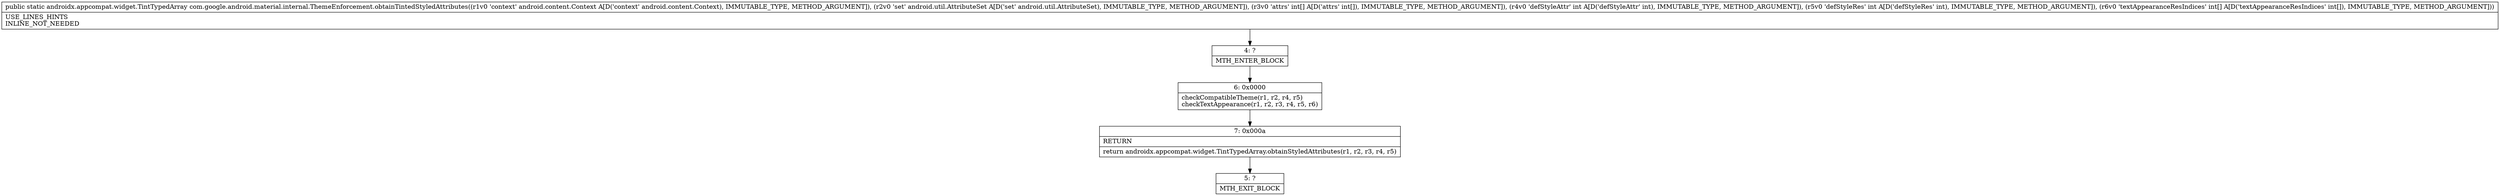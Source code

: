 digraph "CFG forcom.google.android.material.internal.ThemeEnforcement.obtainTintedStyledAttributes(Landroid\/content\/Context;Landroid\/util\/AttributeSet;[III[I)Landroidx\/appcompat\/widget\/TintTypedArray;" {
Node_4 [shape=record,label="{4\:\ ?|MTH_ENTER_BLOCK\l}"];
Node_6 [shape=record,label="{6\:\ 0x0000|checkCompatibleTheme(r1, r2, r4, r5)\lcheckTextAppearance(r1, r2, r3, r4, r5, r6)\l}"];
Node_7 [shape=record,label="{7\:\ 0x000a|RETURN\l|return androidx.appcompat.widget.TintTypedArray.obtainStyledAttributes(r1, r2, r3, r4, r5)\l}"];
Node_5 [shape=record,label="{5\:\ ?|MTH_EXIT_BLOCK\l}"];
MethodNode[shape=record,label="{public static androidx.appcompat.widget.TintTypedArray com.google.android.material.internal.ThemeEnforcement.obtainTintedStyledAttributes((r1v0 'context' android.content.Context A[D('context' android.content.Context), IMMUTABLE_TYPE, METHOD_ARGUMENT]), (r2v0 'set' android.util.AttributeSet A[D('set' android.util.AttributeSet), IMMUTABLE_TYPE, METHOD_ARGUMENT]), (r3v0 'attrs' int[] A[D('attrs' int[]), IMMUTABLE_TYPE, METHOD_ARGUMENT]), (r4v0 'defStyleAttr' int A[D('defStyleAttr' int), IMMUTABLE_TYPE, METHOD_ARGUMENT]), (r5v0 'defStyleRes' int A[D('defStyleRes' int), IMMUTABLE_TYPE, METHOD_ARGUMENT]), (r6v0 'textAppearanceResIndices' int[] A[D('textAppearanceResIndices' int[]), IMMUTABLE_TYPE, METHOD_ARGUMENT]))  | USE_LINES_HINTS\lINLINE_NOT_NEEDED\l}"];
MethodNode -> Node_4;Node_4 -> Node_6;
Node_6 -> Node_7;
Node_7 -> Node_5;
}

